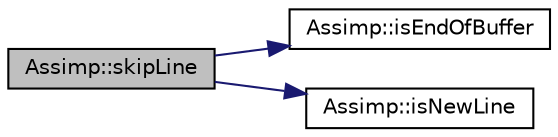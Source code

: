 digraph "Assimp::skipLine"
{
  edge [fontname="Helvetica",fontsize="10",labelfontname="Helvetica",labelfontsize="10"];
  node [fontname="Helvetica",fontsize="10",shape=record];
  rankdir="LR";
  Node1 [label="Assimp::skipLine",height=0.2,width=0.4,color="black", fillcolor="grey75", style="filled", fontcolor="black"];
  Node1 -> Node2 [color="midnightblue",fontsize="10",style="solid",fontname="Helvetica"];
  Node2 [label="Assimp::isEndOfBuffer",height=0.2,width=0.4,color="black", fillcolor="white", style="filled",URL="$namespace_assimp.html#a98cbb5f7f096bb5e6b42e08d4f65456a",tooltip="Returns true, if the last entry of the buffer is reached. "];
  Node1 -> Node3 [color="midnightblue",fontsize="10",style="solid",fontname="Helvetica"];
  Node3 [label="Assimp::isNewLine",height=0.2,width=0.4,color="black", fillcolor="white", style="filled",URL="$namespace_assimp.html#a85a3905e1425845270407c4b081fa02f",tooltip="Returns true, fi token id a new line marking token. "];
}
